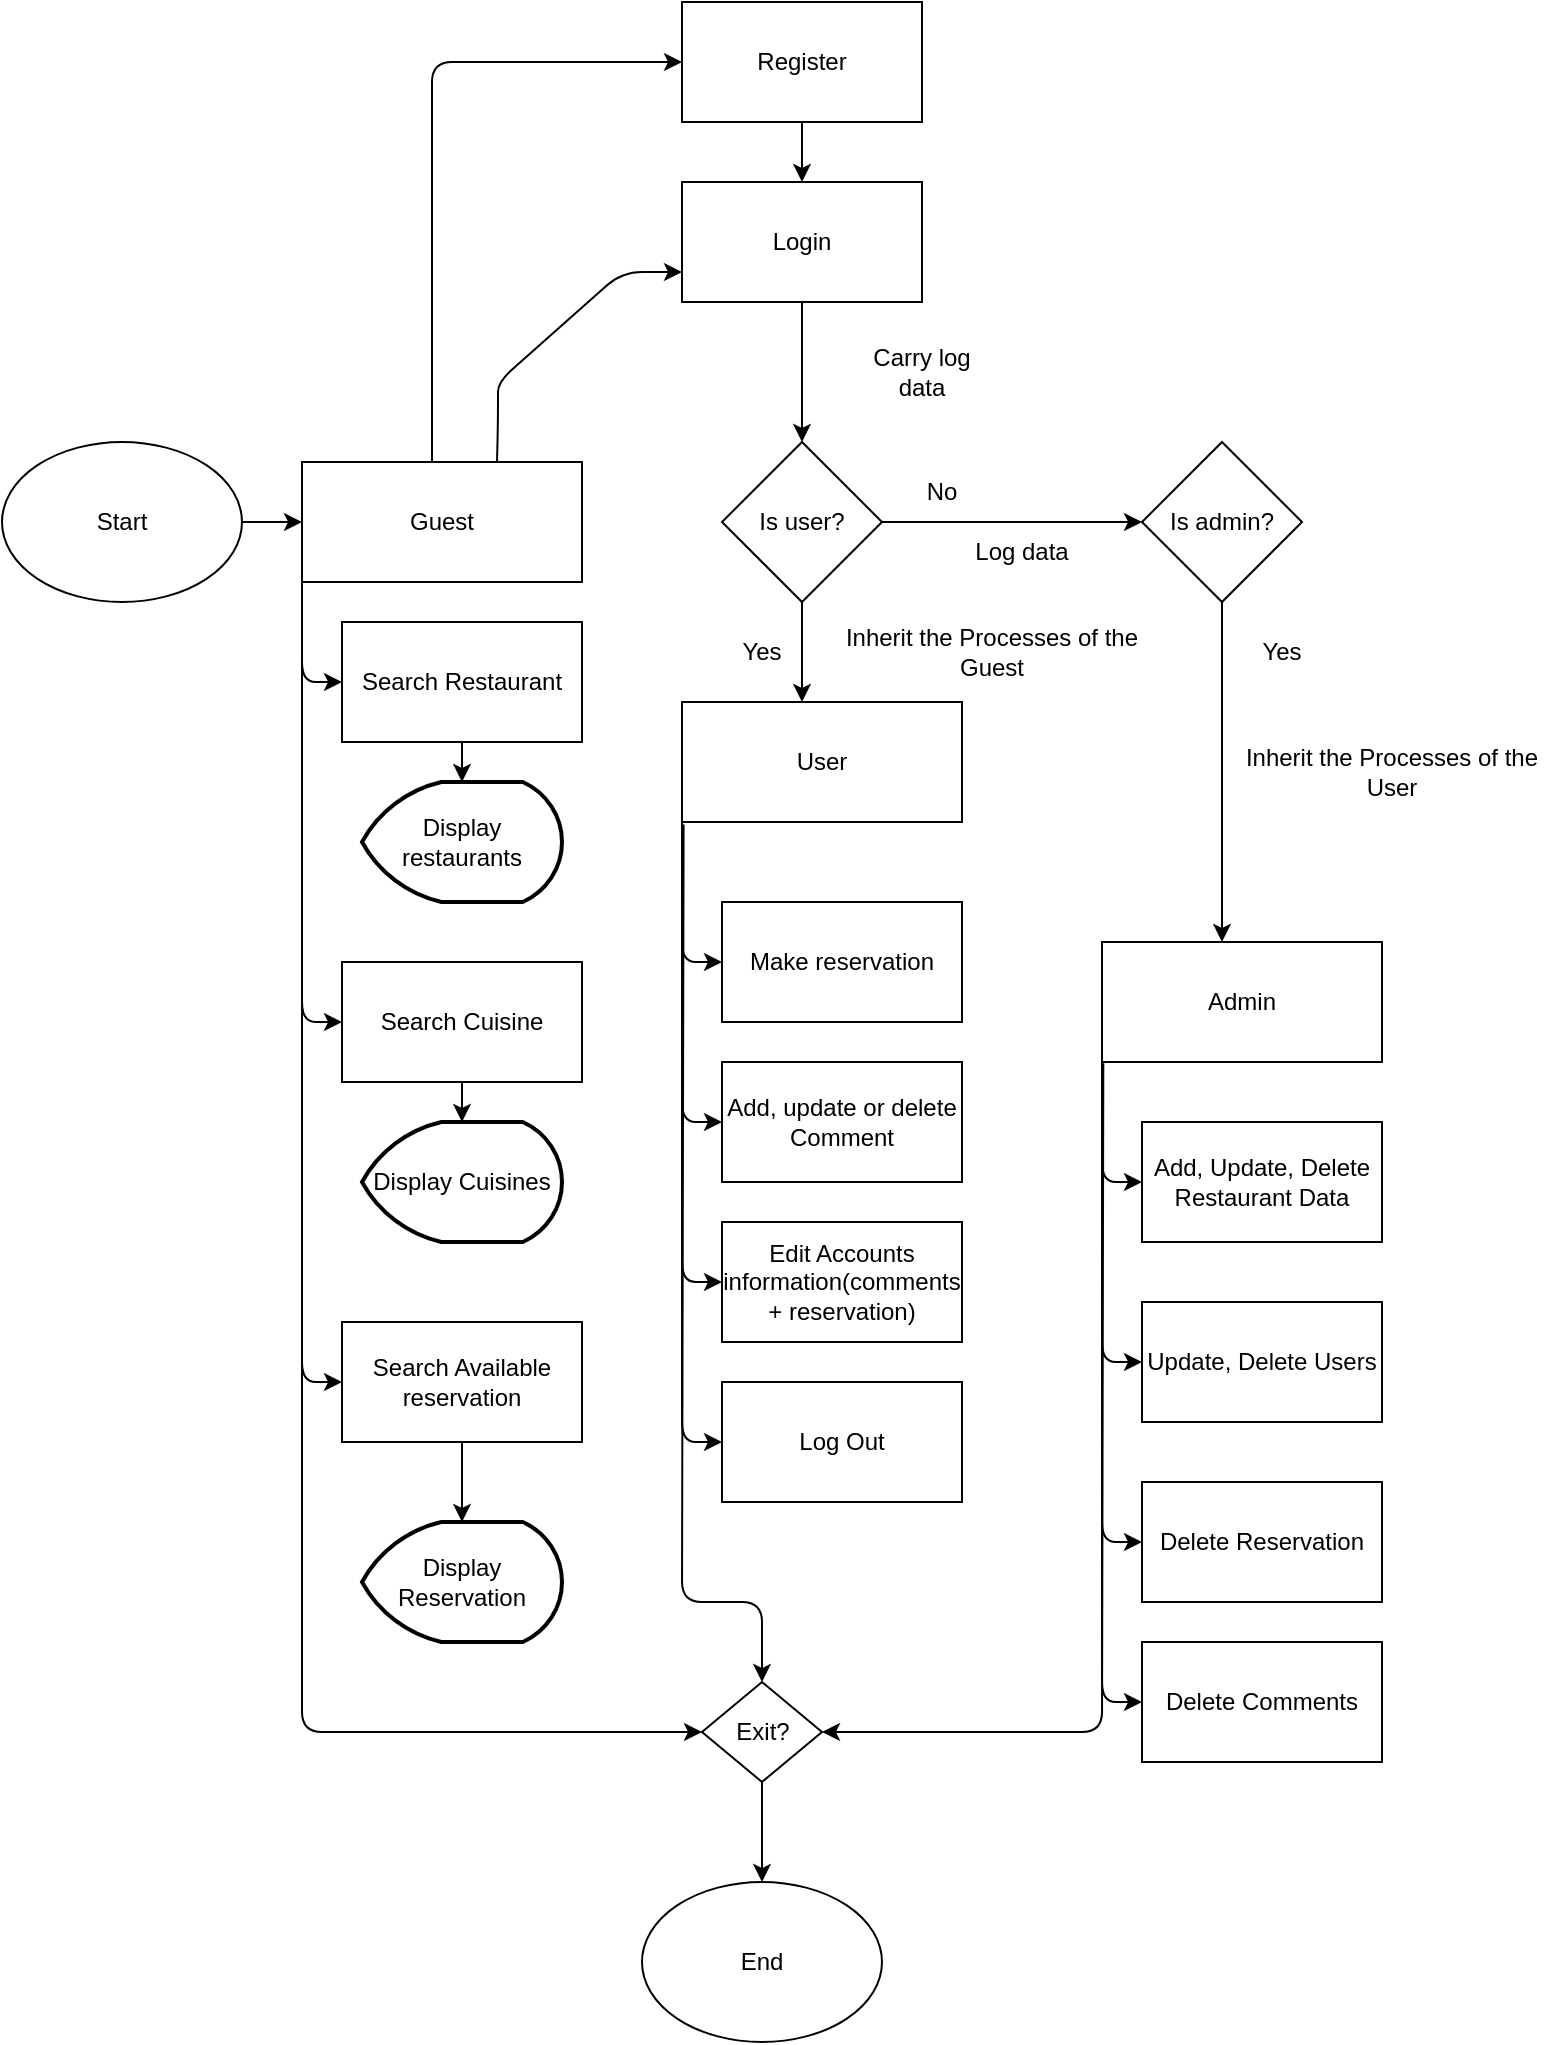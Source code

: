 <mxfile>
    <diagram id="_XYcsibDkJKaTwn_G-fV" name="Page-1">
        <mxGraphModel dx="620" dy="491" grid="1" gridSize="10" guides="1" tooltips="1" connect="1" arrows="1" fold="1" page="1" pageScale="1" pageWidth="850" pageHeight="1100" math="0" shadow="0">
            <root>
                <mxCell id="0"/>
                <mxCell id="1" parent="0"/>
                <mxCell id="115" style="edgeStyle=none;html=1;exitX=1;exitY=0.5;exitDx=0;exitDy=0;" parent="1" source="4" edge="1">
                    <mxGeometry relative="1" as="geometry">
                        <mxPoint x="320" y="320" as="targetPoint"/>
                    </mxGeometry>
                </mxCell>
                <mxCell id="4" value="Start" style="ellipse;whiteSpace=wrap;html=1;" parent="1" vertex="1">
                    <mxGeometry x="170" y="280" width="120" height="80" as="geometry"/>
                </mxCell>
                <mxCell id="18" value="Display restaurants" style="strokeWidth=2;html=1;shape=mxgraph.flowchart.display;whiteSpace=wrap;" parent="1" vertex="1">
                    <mxGeometry x="350" y="450" width="100" height="60" as="geometry"/>
                </mxCell>
                <mxCell id="21" value="Display Cuisines" style="strokeWidth=2;html=1;shape=mxgraph.flowchart.display;whiteSpace=wrap;" parent="1" vertex="1">
                    <mxGeometry x="350" y="620" width="100" height="60" as="geometry"/>
                </mxCell>
                <mxCell id="60" style="edgeStyle=none;html=1;exitX=0.5;exitY=1;exitDx=0;exitDy=0;entryX=0.5;entryY=0;entryDx=0;entryDy=0;" parent="1" source="58" edge="1">
                    <mxGeometry relative="1" as="geometry">
                        <mxPoint x="570" y="410" as="targetPoint"/>
                    </mxGeometry>
                </mxCell>
                <mxCell id="121" style="edgeStyle=none;html=1;exitX=1;exitY=0.5;exitDx=0;exitDy=0;entryX=0;entryY=0.5;entryDx=0;entryDy=0;" parent="1" source="58" target="64" edge="1">
                    <mxGeometry relative="1" as="geometry"/>
                </mxCell>
                <mxCell id="58" value="Is user?" style="rhombus;whiteSpace=wrap;html=1;" parent="1" vertex="1">
                    <mxGeometry x="530" y="280" width="80" height="80" as="geometry"/>
                </mxCell>
                <mxCell id="74" style="edgeStyle=none;html=1;exitX=0;exitY=1;exitDx=0;exitDy=0;entryX=0;entryY=0.5;entryDx=0;entryDy=0;" parent="1" target="73" edge="1">
                    <mxGeometry relative="1" as="geometry">
                        <mxPoint x="510" y="470" as="sourcePoint"/>
                        <Array as="points">
                            <mxPoint x="510" y="540"/>
                        </Array>
                    </mxGeometry>
                </mxCell>
                <mxCell id="76" style="edgeStyle=none;html=1;exitX=0;exitY=1;exitDx=0;exitDy=0;entryX=0;entryY=0.5;entryDx=0;entryDy=0;" parent="1" target="75" edge="1">
                    <mxGeometry relative="1" as="geometry">
                        <mxPoint x="510" y="470" as="sourcePoint"/>
                        <Array as="points">
                            <mxPoint x="510" y="620"/>
                        </Array>
                    </mxGeometry>
                </mxCell>
                <mxCell id="79" style="edgeStyle=none;html=1;exitX=0;exitY=1;exitDx=0;exitDy=0;entryX=0;entryY=0.5;entryDx=0;entryDy=0;" parent="1" target="77" edge="1">
                    <mxGeometry relative="1" as="geometry">
                        <mxPoint x="510" y="470" as="sourcePoint"/>
                        <Array as="points">
                            <mxPoint x="510" y="700"/>
                        </Array>
                    </mxGeometry>
                </mxCell>
                <mxCell id="81" style="edgeStyle=none;html=1;exitX=0;exitY=1;exitDx=0;exitDy=0;entryX=0;entryY=0.5;entryDx=0;entryDy=0;" parent="1" target="80" edge="1">
                    <mxGeometry relative="1" as="geometry">
                        <mxPoint x="510" y="470" as="sourcePoint"/>
                        <Array as="points">
                            <mxPoint x="510" y="780"/>
                        </Array>
                    </mxGeometry>
                </mxCell>
                <mxCell id="63" value="Inherit the Processes of the Guest" style="text;html=1;strokeColor=none;fillColor=none;align=center;verticalAlign=middle;whiteSpace=wrap;rounded=0;" parent="1" vertex="1">
                    <mxGeometry x="580" y="370" width="170" height="30" as="geometry"/>
                </mxCell>
                <mxCell id="66" style="edgeStyle=none;html=1;exitX=0.5;exitY=1;exitDx=0;exitDy=0;entryX=0.5;entryY=0;entryDx=0;entryDy=0;" parent="1" source="64" edge="1">
                    <mxGeometry relative="1" as="geometry">
                        <mxPoint x="780.0" y="530" as="targetPoint"/>
                    </mxGeometry>
                </mxCell>
                <mxCell id="64" value="Is admin?" style="rhombus;whiteSpace=wrap;html=1;" parent="1" vertex="1">
                    <mxGeometry x="740" y="280" width="80" height="80" as="geometry"/>
                </mxCell>
                <mxCell id="84" style="edgeStyle=none;html=1;exitX=0;exitY=1;exitDx=0;exitDy=0;entryX=0;entryY=0.5;entryDx=0;entryDy=0;" parent="1" target="83" edge="1">
                    <mxGeometry relative="1" as="geometry">
                        <mxPoint x="720" y="590" as="sourcePoint"/>
                        <Array as="points">
                            <mxPoint x="720" y="650"/>
                        </Array>
                    </mxGeometry>
                </mxCell>
                <mxCell id="86" style="edgeStyle=none;html=1;exitX=0;exitY=1;exitDx=0;exitDy=0;entryX=0;entryY=0.5;entryDx=0;entryDy=0;" parent="1" target="85" edge="1">
                    <mxGeometry relative="1" as="geometry">
                        <mxPoint x="720" y="590" as="sourcePoint"/>
                        <Array as="points">
                            <mxPoint x="720" y="740"/>
                        </Array>
                    </mxGeometry>
                </mxCell>
                <mxCell id="88" style="edgeStyle=none;html=1;exitX=0;exitY=1;exitDx=0;exitDy=0;entryX=0;entryY=0.5;entryDx=0;entryDy=0;" parent="1" target="87" edge="1">
                    <mxGeometry relative="1" as="geometry">
                        <mxPoint x="720" y="590" as="sourcePoint"/>
                        <Array as="points">
                            <mxPoint x="720" y="830"/>
                        </Array>
                    </mxGeometry>
                </mxCell>
                <mxCell id="90" style="edgeStyle=none;html=1;exitX=0;exitY=1;exitDx=0;exitDy=0;entryX=0;entryY=0.5;entryDx=0;entryDy=0;" parent="1" target="89" edge="1">
                    <mxGeometry relative="1" as="geometry">
                        <mxPoint x="720" y="590" as="sourcePoint"/>
                        <Array as="points">
                            <mxPoint x="720" y="910"/>
                        </Array>
                    </mxGeometry>
                </mxCell>
                <mxCell id="68" value="Inherit the Processes of the User" style="text;html=1;strokeColor=none;fillColor=none;align=center;verticalAlign=middle;whiteSpace=wrap;rounded=0;" parent="1" vertex="1">
                    <mxGeometry x="780" y="430" width="170" height="30" as="geometry"/>
                </mxCell>
                <mxCell id="71" value="Log data" style="text;html=1;strokeColor=none;fillColor=none;align=center;verticalAlign=middle;whiteSpace=wrap;rounded=0;" parent="1" vertex="1">
                    <mxGeometry x="650" y="320" width="60" height="30" as="geometry"/>
                </mxCell>
                <mxCell id="73" value="Make reservation" style="rounded=0;whiteSpace=wrap;html=1;" parent="1" vertex="1">
                    <mxGeometry x="530" y="510" width="120" height="60" as="geometry"/>
                </mxCell>
                <mxCell id="75" value="Add, update or delete Comment" style="rounded=0;whiteSpace=wrap;html=1;" parent="1" vertex="1">
                    <mxGeometry x="530" y="590" width="120" height="60" as="geometry"/>
                </mxCell>
                <mxCell id="77" value="Edit Accounts information(comments + reservation)" style="rounded=0;whiteSpace=wrap;html=1;" parent="1" vertex="1">
                    <mxGeometry x="530" y="670" width="120" height="60" as="geometry"/>
                </mxCell>
                <mxCell id="80" value="Log Out" style="rounded=0;whiteSpace=wrap;html=1;" parent="1" vertex="1">
                    <mxGeometry x="530" y="750" width="120" height="60" as="geometry"/>
                </mxCell>
                <mxCell id="83" value="Add, Update, Delete Restaurant Data" style="rounded=0;whiteSpace=wrap;html=1;" parent="1" vertex="1">
                    <mxGeometry x="740" y="620" width="120" height="60" as="geometry"/>
                </mxCell>
                <mxCell id="85" value="Update, Delete Users" style="rounded=0;whiteSpace=wrap;html=1;" parent="1" vertex="1">
                    <mxGeometry x="740" y="710" width="120" height="60" as="geometry"/>
                </mxCell>
                <mxCell id="87" value="Delete Reservation" style="rounded=0;whiteSpace=wrap;html=1;" parent="1" vertex="1">
                    <mxGeometry x="740" y="800" width="120" height="60" as="geometry"/>
                </mxCell>
                <mxCell id="89" value="Delete Comments" style="rounded=0;whiteSpace=wrap;html=1;" parent="1" vertex="1">
                    <mxGeometry x="740" y="880" width="120" height="60" as="geometry"/>
                </mxCell>
                <mxCell id="119" style="edgeStyle=none;html=1;exitX=0.5;exitY=1;exitDx=0;exitDy=0;entryX=0.5;entryY=0;entryDx=0;entryDy=0;" parent="1" source="91" target="58" edge="1">
                    <mxGeometry relative="1" as="geometry"/>
                </mxCell>
                <mxCell id="91" value="Login" style="rounded=0;whiteSpace=wrap;html=1;" parent="1" vertex="1">
                    <mxGeometry x="510" y="150" width="120" height="60" as="geometry"/>
                </mxCell>
                <mxCell id="107" style="edgeStyle=none;html=1;exitX=0;exitY=1;exitDx=0;exitDy=0;entryX=0;entryY=0.5;entryDx=0;entryDy=0;" parent="1" target="98" edge="1">
                    <mxGeometry relative="1" as="geometry">
                        <Array as="points">
                            <mxPoint x="320" y="925"/>
                        </Array>
                        <mxPoint x="320.0" y="350" as="sourcePoint"/>
                    </mxGeometry>
                </mxCell>
                <mxCell id="109" style="edgeStyle=none;html=1;exitX=0.75;exitY=0;exitDx=0;exitDy=0;entryX=0;entryY=0.75;entryDx=0;entryDy=0;" parent="1" target="91" edge="1">
                    <mxGeometry relative="1" as="geometry">
                        <Array as="points">
                            <mxPoint x="418" y="270"/>
                            <mxPoint x="418" y="250"/>
                            <mxPoint x="480" y="195"/>
                        </Array>
                        <mxPoint x="417.5" y="290" as="sourcePoint"/>
                    </mxGeometry>
                </mxCell>
                <mxCell id="116" style="edgeStyle=none;html=1;exitX=0.5;exitY=0;exitDx=0;exitDy=0;entryX=0;entryY=0.5;entryDx=0;entryDy=0;" parent="1" target="113" edge="1">
                    <mxGeometry relative="1" as="geometry">
                        <Array as="points">
                            <mxPoint x="385" y="90"/>
                        </Array>
                        <mxPoint x="385.0" y="290" as="sourcePoint"/>
                    </mxGeometry>
                </mxCell>
                <mxCell id="128" style="edgeStyle=none;html=1;exitX=0;exitY=1;exitDx=0;exitDy=0;entryX=0;entryY=0.5;entryDx=0;entryDy=0;" edge="1" parent="1" target="126">
                    <mxGeometry relative="1" as="geometry">
                        <mxPoint x="320.0" y="350" as="sourcePoint"/>
                        <Array as="points">
                            <mxPoint x="320" y="580"/>
                            <mxPoint x="320" y="750"/>
                        </Array>
                    </mxGeometry>
                </mxCell>
                <mxCell id="134" style="edgeStyle=none;html=1;exitX=0;exitY=1;exitDx=0;exitDy=0;entryX=0;entryY=0.5;entryDx=0;entryDy=0;" edge="1" parent="1" target="130">
                    <mxGeometry relative="1" as="geometry">
                        <mxPoint x="320.0" y="350" as="sourcePoint"/>
                        <Array as="points">
                            <mxPoint x="320" y="400"/>
                        </Array>
                    </mxGeometry>
                </mxCell>
                <mxCell id="135" style="edgeStyle=none;html=1;exitX=0;exitY=1;exitDx=0;exitDy=0;entryX=0;entryY=0.5;entryDx=0;entryDy=0;" edge="1" parent="1" target="129">
                    <mxGeometry relative="1" as="geometry">
                        <mxPoint x="320.0" y="350" as="sourcePoint"/>
                        <Array as="points">
                            <mxPoint x="320" y="570"/>
                        </Array>
                    </mxGeometry>
                </mxCell>
                <mxCell id="96" value="Display Reservation" style="strokeWidth=2;html=1;shape=mxgraph.flowchart.display;whiteSpace=wrap;" parent="1" vertex="1">
                    <mxGeometry x="350" y="820" width="100" height="60" as="geometry"/>
                </mxCell>
                <mxCell id="100" style="edgeStyle=none;html=1;entryX=0.5;entryY=0;entryDx=0;entryDy=0;" parent="1" source="98" target="99" edge="1">
                    <mxGeometry relative="1" as="geometry"/>
                </mxCell>
                <mxCell id="98" value="Exit?" style="shape=rhombus;html=1;dashed=0;whitespace=wrap;perimeter=rhombusPerimeter;" parent="1" vertex="1">
                    <mxGeometry x="520" y="900" width="60" height="50" as="geometry"/>
                </mxCell>
                <mxCell id="99" value="End" style="ellipse;whiteSpace=wrap;html=1;" parent="1" vertex="1">
                    <mxGeometry x="490" y="1000" width="120" height="80" as="geometry"/>
                </mxCell>
                <mxCell id="105" value="" style="endArrow=classic;html=1;entryX=1;entryY=0.5;entryDx=0;entryDy=0;exitX=0.039;exitY=1.01;exitDx=0;exitDy=0;exitPerimeter=0;" parent="1" target="98" edge="1">
                    <mxGeometry width="50" height="50" relative="1" as="geometry">
                        <mxPoint x="720.655" y="590.6" as="sourcePoint"/>
                        <mxPoint x="640" y="850" as="targetPoint"/>
                        <Array as="points">
                            <mxPoint x="720" y="925"/>
                        </Array>
                    </mxGeometry>
                </mxCell>
                <mxCell id="106" value="" style="endArrow=classic;html=1;exitX=0.04;exitY=1.021;exitDx=0;exitDy=0;exitPerimeter=0;entryX=0.5;entryY=0;entryDx=0;entryDy=0;" parent="1" target="98" edge="1">
                    <mxGeometry width="50" height="50" relative="1" as="geometry">
                        <mxPoint x="510.8" y="471.26" as="sourcePoint"/>
                        <mxPoint x="490" y="520" as="targetPoint"/>
                        <Array as="points">
                            <mxPoint x="510" y="860"/>
                            <mxPoint x="550" y="860"/>
                        </Array>
                    </mxGeometry>
                </mxCell>
                <mxCell id="112" value="Carry log data" style="text;html=1;strokeColor=none;fillColor=none;align=center;verticalAlign=middle;whiteSpace=wrap;rounded=0;" parent="1" vertex="1">
                    <mxGeometry x="600" y="230" width="60" height="30" as="geometry"/>
                </mxCell>
                <mxCell id="118" style="edgeStyle=none;html=1;exitX=0.5;exitY=1;exitDx=0;exitDy=0;entryX=0.5;entryY=0;entryDx=0;entryDy=0;" parent="1" source="113" target="91" edge="1">
                    <mxGeometry relative="1" as="geometry"/>
                </mxCell>
                <mxCell id="113" value="Register" style="rounded=0;whiteSpace=wrap;html=1;" parent="1" vertex="1">
                    <mxGeometry x="510" y="60" width="120" height="60" as="geometry"/>
                </mxCell>
                <mxCell id="123" value="Yes" style="text;html=1;strokeColor=none;fillColor=none;align=center;verticalAlign=middle;whiteSpace=wrap;rounded=0;" parent="1" vertex="1">
                    <mxGeometry x="520" y="370" width="60" height="30" as="geometry"/>
                </mxCell>
                <mxCell id="124" value="No" style="text;html=1;strokeColor=none;fillColor=none;align=center;verticalAlign=middle;whiteSpace=wrap;rounded=0;" parent="1" vertex="1">
                    <mxGeometry x="610" y="290" width="60" height="30" as="geometry"/>
                </mxCell>
                <mxCell id="125" value="Yes" style="text;html=1;strokeColor=none;fillColor=none;align=center;verticalAlign=middle;whiteSpace=wrap;rounded=0;" parent="1" vertex="1">
                    <mxGeometry x="780" y="370" width="60" height="30" as="geometry"/>
                </mxCell>
                <mxCell id="132" style="edgeStyle=none;html=1;exitX=0.5;exitY=1;exitDx=0;exitDy=0;entryX=0.5;entryY=0;entryDx=0;entryDy=0;entryPerimeter=0;" edge="1" parent="1" source="126" target="96">
                    <mxGeometry relative="1" as="geometry"/>
                </mxCell>
                <mxCell id="126" value="Search Available reservation" style="rounded=0;whiteSpace=wrap;html=1;" vertex="1" parent="1">
                    <mxGeometry x="340" y="720" width="120" height="60" as="geometry"/>
                </mxCell>
                <mxCell id="133" style="edgeStyle=none;html=1;exitX=0.5;exitY=1;exitDx=0;exitDy=0;entryX=0.5;entryY=0;entryDx=0;entryDy=0;entryPerimeter=0;" edge="1" parent="1" source="129" target="21">
                    <mxGeometry relative="1" as="geometry"/>
                </mxCell>
                <mxCell id="129" value="Search Cuisine" style="rounded=0;whiteSpace=wrap;html=1;" vertex="1" parent="1">
                    <mxGeometry x="340" y="540" width="120" height="60" as="geometry"/>
                </mxCell>
                <mxCell id="131" style="edgeStyle=none;html=1;exitX=0.5;exitY=1;exitDx=0;exitDy=0;entryX=0.5;entryY=0;entryDx=0;entryDy=0;entryPerimeter=0;" edge="1" parent="1" source="130" target="18">
                    <mxGeometry relative="1" as="geometry"/>
                </mxCell>
                <mxCell id="130" value="Search Restaurant" style="rounded=0;whiteSpace=wrap;html=1;" vertex="1" parent="1">
                    <mxGeometry x="340" y="370" width="120" height="60" as="geometry"/>
                </mxCell>
                <mxCell id="136" value="Guest" style="rounded=0;whiteSpace=wrap;html=1;" vertex="1" parent="1">
                    <mxGeometry x="320" y="290" width="140" height="60" as="geometry"/>
                </mxCell>
                <mxCell id="137" value="User" style="rounded=0;whiteSpace=wrap;html=1;" vertex="1" parent="1">
                    <mxGeometry x="510" y="410" width="140" height="60" as="geometry"/>
                </mxCell>
                <mxCell id="138" value="Admin" style="rounded=0;whiteSpace=wrap;html=1;" vertex="1" parent="1">
                    <mxGeometry x="720" y="530" width="140" height="60" as="geometry"/>
                </mxCell>
            </root>
        </mxGraphModel>
    </diagram>
</mxfile>